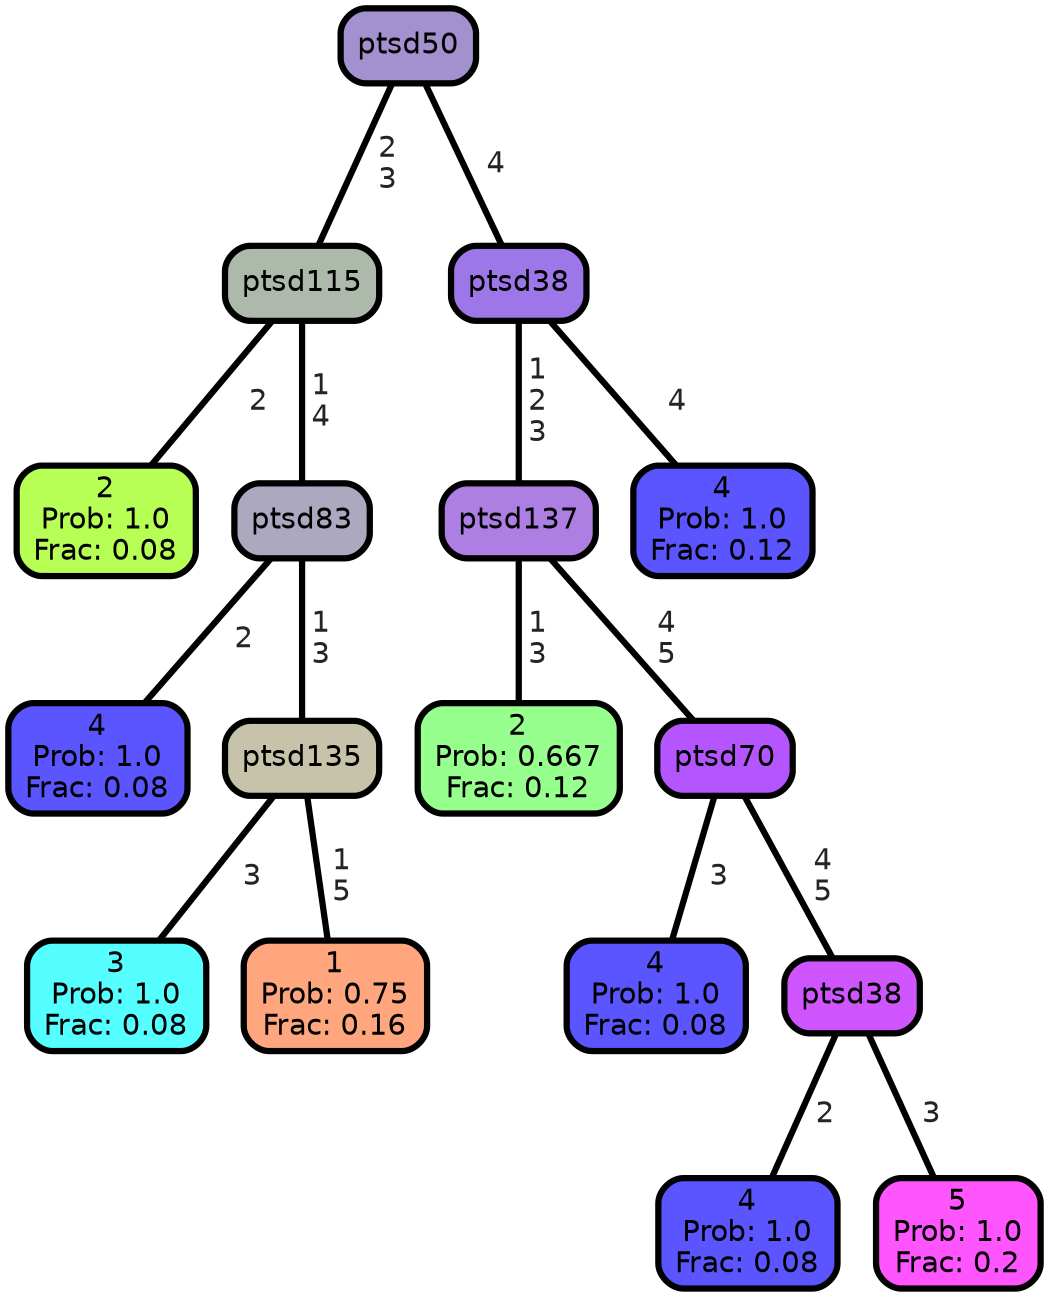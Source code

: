 graph Tree {
node [shape=box, style="filled, rounded",color="black",penwidth="3",fontcolor="black",                 fontname=helvetica] ;
graph [ranksep="0 equally", splines=straight,                 bgcolor=transparent, dpi=200] ;
edge [fontname=helvetica, fontweight=bold,fontcolor=grey14,color=black] ;
0 [label="2
Prob: 1.0
Frac: 0.08", fillcolor="#b8ff55"] ;
1 [label="ptsd115", fillcolor="#adb9aa"] ;
2 [label="4
Prob: 1.0
Frac: 0.08", fillcolor="#5a55ff"] ;
3 [label="ptsd83", fillcolor="#aba8bf"] ;
4 [label="3
Prob: 1.0
Frac: 0.08", fillcolor="#55ffff"] ;
5 [label="ptsd135", fillcolor="#c6c3aa"] ;
6 [label="1
Prob: 0.75
Frac: 0.16", fillcolor="#ffa67f"] ;
7 [label="ptsd50", fillcolor="#a391cf"] ;
8 [label="2
Prob: 0.667
Frac: 0.12", fillcolor="#97ff8d"] ;
9 [label="ptsd137", fillcolor="#ae7fe2"] ;
10 [label="4
Prob: 1.0
Frac: 0.08", fillcolor="#5a55ff"] ;
11 [label="ptsd70", fillcolor="#b555ff"] ;
12 [label="4
Prob: 1.0
Frac: 0.08", fillcolor="#5a55ff"] ;
13 [label="ptsd38", fillcolor="#cf55ff"] ;
14 [label="5
Prob: 1.0
Frac: 0.2", fillcolor="#ff55ff"] ;
15 [label="ptsd38", fillcolor="#9d77e8"] ;
16 [label="4
Prob: 1.0
Frac: 0.12", fillcolor="#5a55ff"] ;
1 -- 0 [label=" 2",penwidth=3] ;
1 -- 3 [label=" 1\n 4",penwidth=3] ;
3 -- 2 [label=" 2",penwidth=3] ;
3 -- 5 [label=" 1\n 3",penwidth=3] ;
5 -- 4 [label=" 3",penwidth=3] ;
5 -- 6 [label=" 1\n 5",penwidth=3] ;
7 -- 1 [label=" 2\n 3",penwidth=3] ;
7 -- 15 [label=" 4",penwidth=3] ;
9 -- 8 [label=" 1\n 3",penwidth=3] ;
9 -- 11 [label=" 4\n 5",penwidth=3] ;
11 -- 10 [label=" 3",penwidth=3] ;
11 -- 13 [label=" 4\n 5",penwidth=3] ;
13 -- 12 [label=" 2",penwidth=3] ;
13 -- 14 [label=" 3",penwidth=3] ;
15 -- 9 [label=" 1\n 2\n 3",penwidth=3] ;
15 -- 16 [label=" 4",penwidth=3] ;
{rank = same;}}
